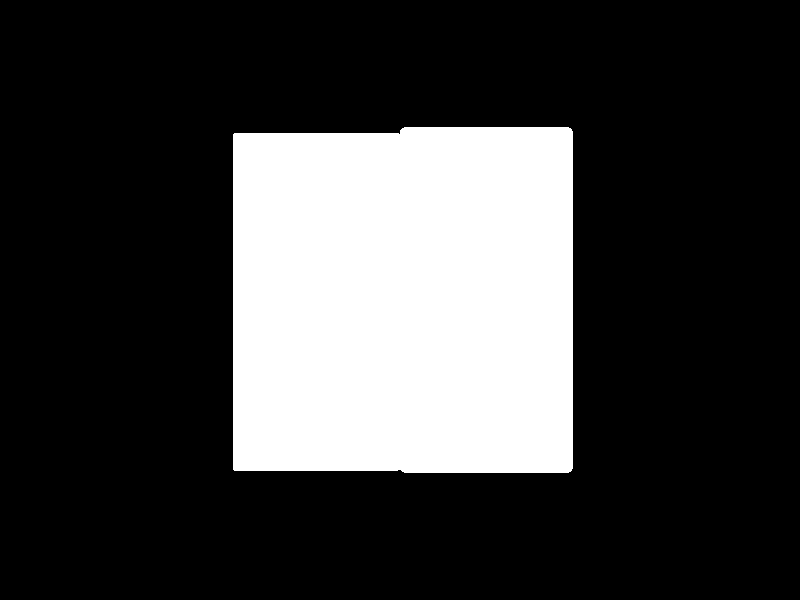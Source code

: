 // POV-Ray 3.6/3.7 Scene File "Minimal.pov"
// by Friedrich A. Lohmueller, Jan-2013
//-------------------------------------------
#version 3.6; // 3.7
global_settings{assumed_gamma 1.0}
#default{ finish{ ambient 0.1 diffuse 0.9 }}
//------------------------------------------
#include "colors.inc"
#include "textures.inc"
#include "shapes.inc"
//------------------------------------------
// camera ----------------------------------
camera{ location  <0.0 , 10 ,-30>
        look_at   <0.0 , 10 , 0.0>
        right x*image_width/image_height
        angle 75 }
// sun -------------------------------------
light_source{<1500,3000,-2500> color White}

#declare kuehlschrank = 
// -----------------------------------
difference
{
 // Round_Box(A, B, WireRadius, Merge)
object{
 Round_Box(<0,0,0>,<10,20,10>, 0.25, 0)
 texture{
   	pigment{ color White}
   	finish { phong 1}
	} // end of texture
 	scale<1,1,1>
}
 // Round_Box für difference
object{
 Round_Box(<0.5,1.5,-0.1>,<10,20,10>, 0.125, 0)
 texture{
   	pigment{ color White}
   	finish { phong 1}
	} // end of texture
 	scale<0.95,0.95,0.95>
}
}
 // Round_Box TUER
object{
 Round_Box(<0,0.8,0>,<9,19,2>, 0.125, 0)
 texture{
   	pigment{ color White}
   	finish { phong 1}
	} // end of texture
 	scale<1,1,1>
	rotate<0,-180,0>
}



object {
	kuehlschrank
}
